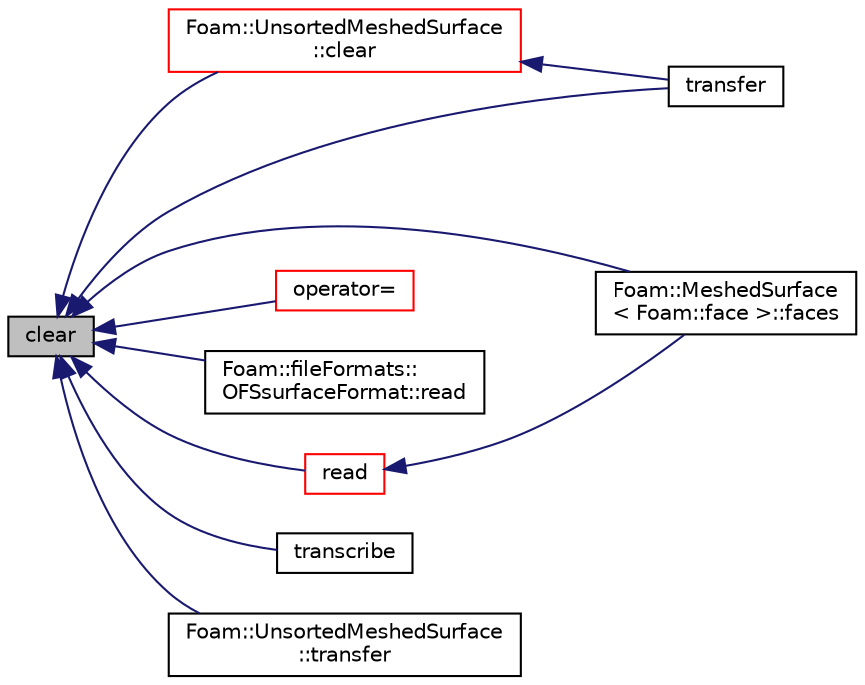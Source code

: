 digraph "clear"
{
  bgcolor="transparent";
  edge [fontname="Helvetica",fontsize="10",labelfontname="Helvetica",labelfontsize="10"];
  node [fontname="Helvetica",fontsize="10",shape=record];
  rankdir="LR";
  Node1 [label="clear",height=0.2,width=0.4,color="black", fillcolor="grey75", style="filled", fontcolor="black"];
  Node1 -> Node2 [dir="back",color="midnightblue",fontsize="10",style="solid",fontname="Helvetica"];
  Node2 [label="Foam::UnsortedMeshedSurface\l::clear",height=0.2,width=0.4,color="red",URL="$a02854.html#ac8bb3912a3ce86b15842e79d0b421204",tooltip="Clear all storage. "];
  Node2 -> Node3 [dir="back",color="midnightblue",fontsize="10",style="solid",fontname="Helvetica"];
  Node3 [label="transfer",height=0.2,width=0.4,color="black",URL="$a01492.html#a6df38f92358a4c8ec775d27efb154326",tooltip="Transfer the contents of the argument and annul the argument. "];
  Node1 -> Node4 [dir="back",color="midnightblue",fontsize="10",style="solid",fontname="Helvetica"];
  Node4 [label="Foam::MeshedSurface\l\< Foam::face \>::faces",height=0.2,width=0.4,color="black",URL="$a01492.html#a24383e354eec6ecd526b67a58e5aa971",tooltip="Return const access to the faces. "];
  Node1 -> Node5 [dir="back",color="midnightblue",fontsize="10",style="solid",fontname="Helvetica"];
  Node5 [label="operator=",height=0.2,width=0.4,color="red",URL="$a01492.html#a295b5bd00b13aeebe4027f2f8e76c96a"];
  Node1 -> Node6 [dir="back",color="midnightblue",fontsize="10",style="solid",fontname="Helvetica"];
  Node6 [label="Foam::fileFormats::\lOFSsurfaceFormat::read",height=0.2,width=0.4,color="black",URL="$a01734.html#a64e71a8d67e2e04b1efc91010c16d123",tooltip="Read MeshedSurface. "];
  Node1 -> Node7 [dir="back",color="midnightblue",fontsize="10",style="solid",fontname="Helvetica"];
  Node7 [label="read",height=0.2,width=0.4,color="red",URL="$a01492.html#a8b399ba606eec0c1c103e9531978fb34",tooltip="Read from file. Chooses reader based on explicit extension. "];
  Node7 -> Node4 [dir="back",color="midnightblue",fontsize="10",style="solid",fontname="Helvetica"];
  Node1 -> Node8 [dir="back",color="midnightblue",fontsize="10",style="solid",fontname="Helvetica"];
  Node8 [label="transcribe",height=0.2,width=0.4,color="black",URL="$a01492.html#a89f858f78ba8ae4e1d6388369558eb85"];
  Node1 -> Node9 [dir="back",color="midnightblue",fontsize="10",style="solid",fontname="Helvetica"];
  Node9 [label="Foam::UnsortedMeshedSurface\l::transfer",height=0.2,width=0.4,color="black",URL="$a02854.html#a7840b609cb34e6f39858cf3e86324263",tooltip="Transfer the contents of the argument and annul the argument. "];
  Node1 -> Node3 [dir="back",color="midnightblue",fontsize="10",style="solid",fontname="Helvetica"];
}
